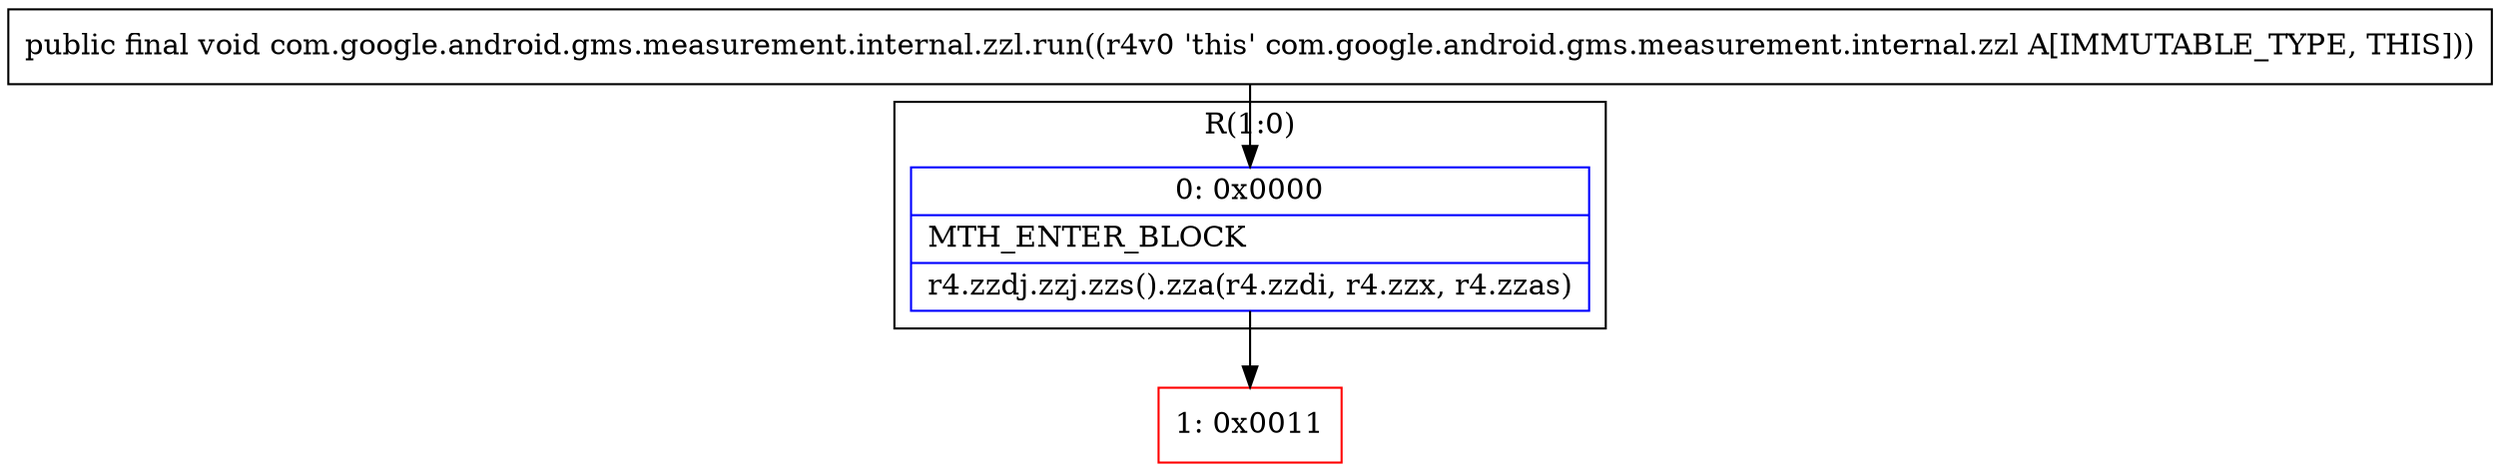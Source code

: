 digraph "CFG forcom.google.android.gms.measurement.internal.zzl.run()V" {
subgraph cluster_Region_1514821648 {
label = "R(1:0)";
node [shape=record,color=blue];
Node_0 [shape=record,label="{0\:\ 0x0000|MTH_ENTER_BLOCK\l|r4.zzdj.zzj.zzs().zza(r4.zzdi, r4.zzx, r4.zzas)\l}"];
}
Node_1 [shape=record,color=red,label="{1\:\ 0x0011}"];
MethodNode[shape=record,label="{public final void com.google.android.gms.measurement.internal.zzl.run((r4v0 'this' com.google.android.gms.measurement.internal.zzl A[IMMUTABLE_TYPE, THIS])) }"];
MethodNode -> Node_0;
Node_0 -> Node_1;
}

